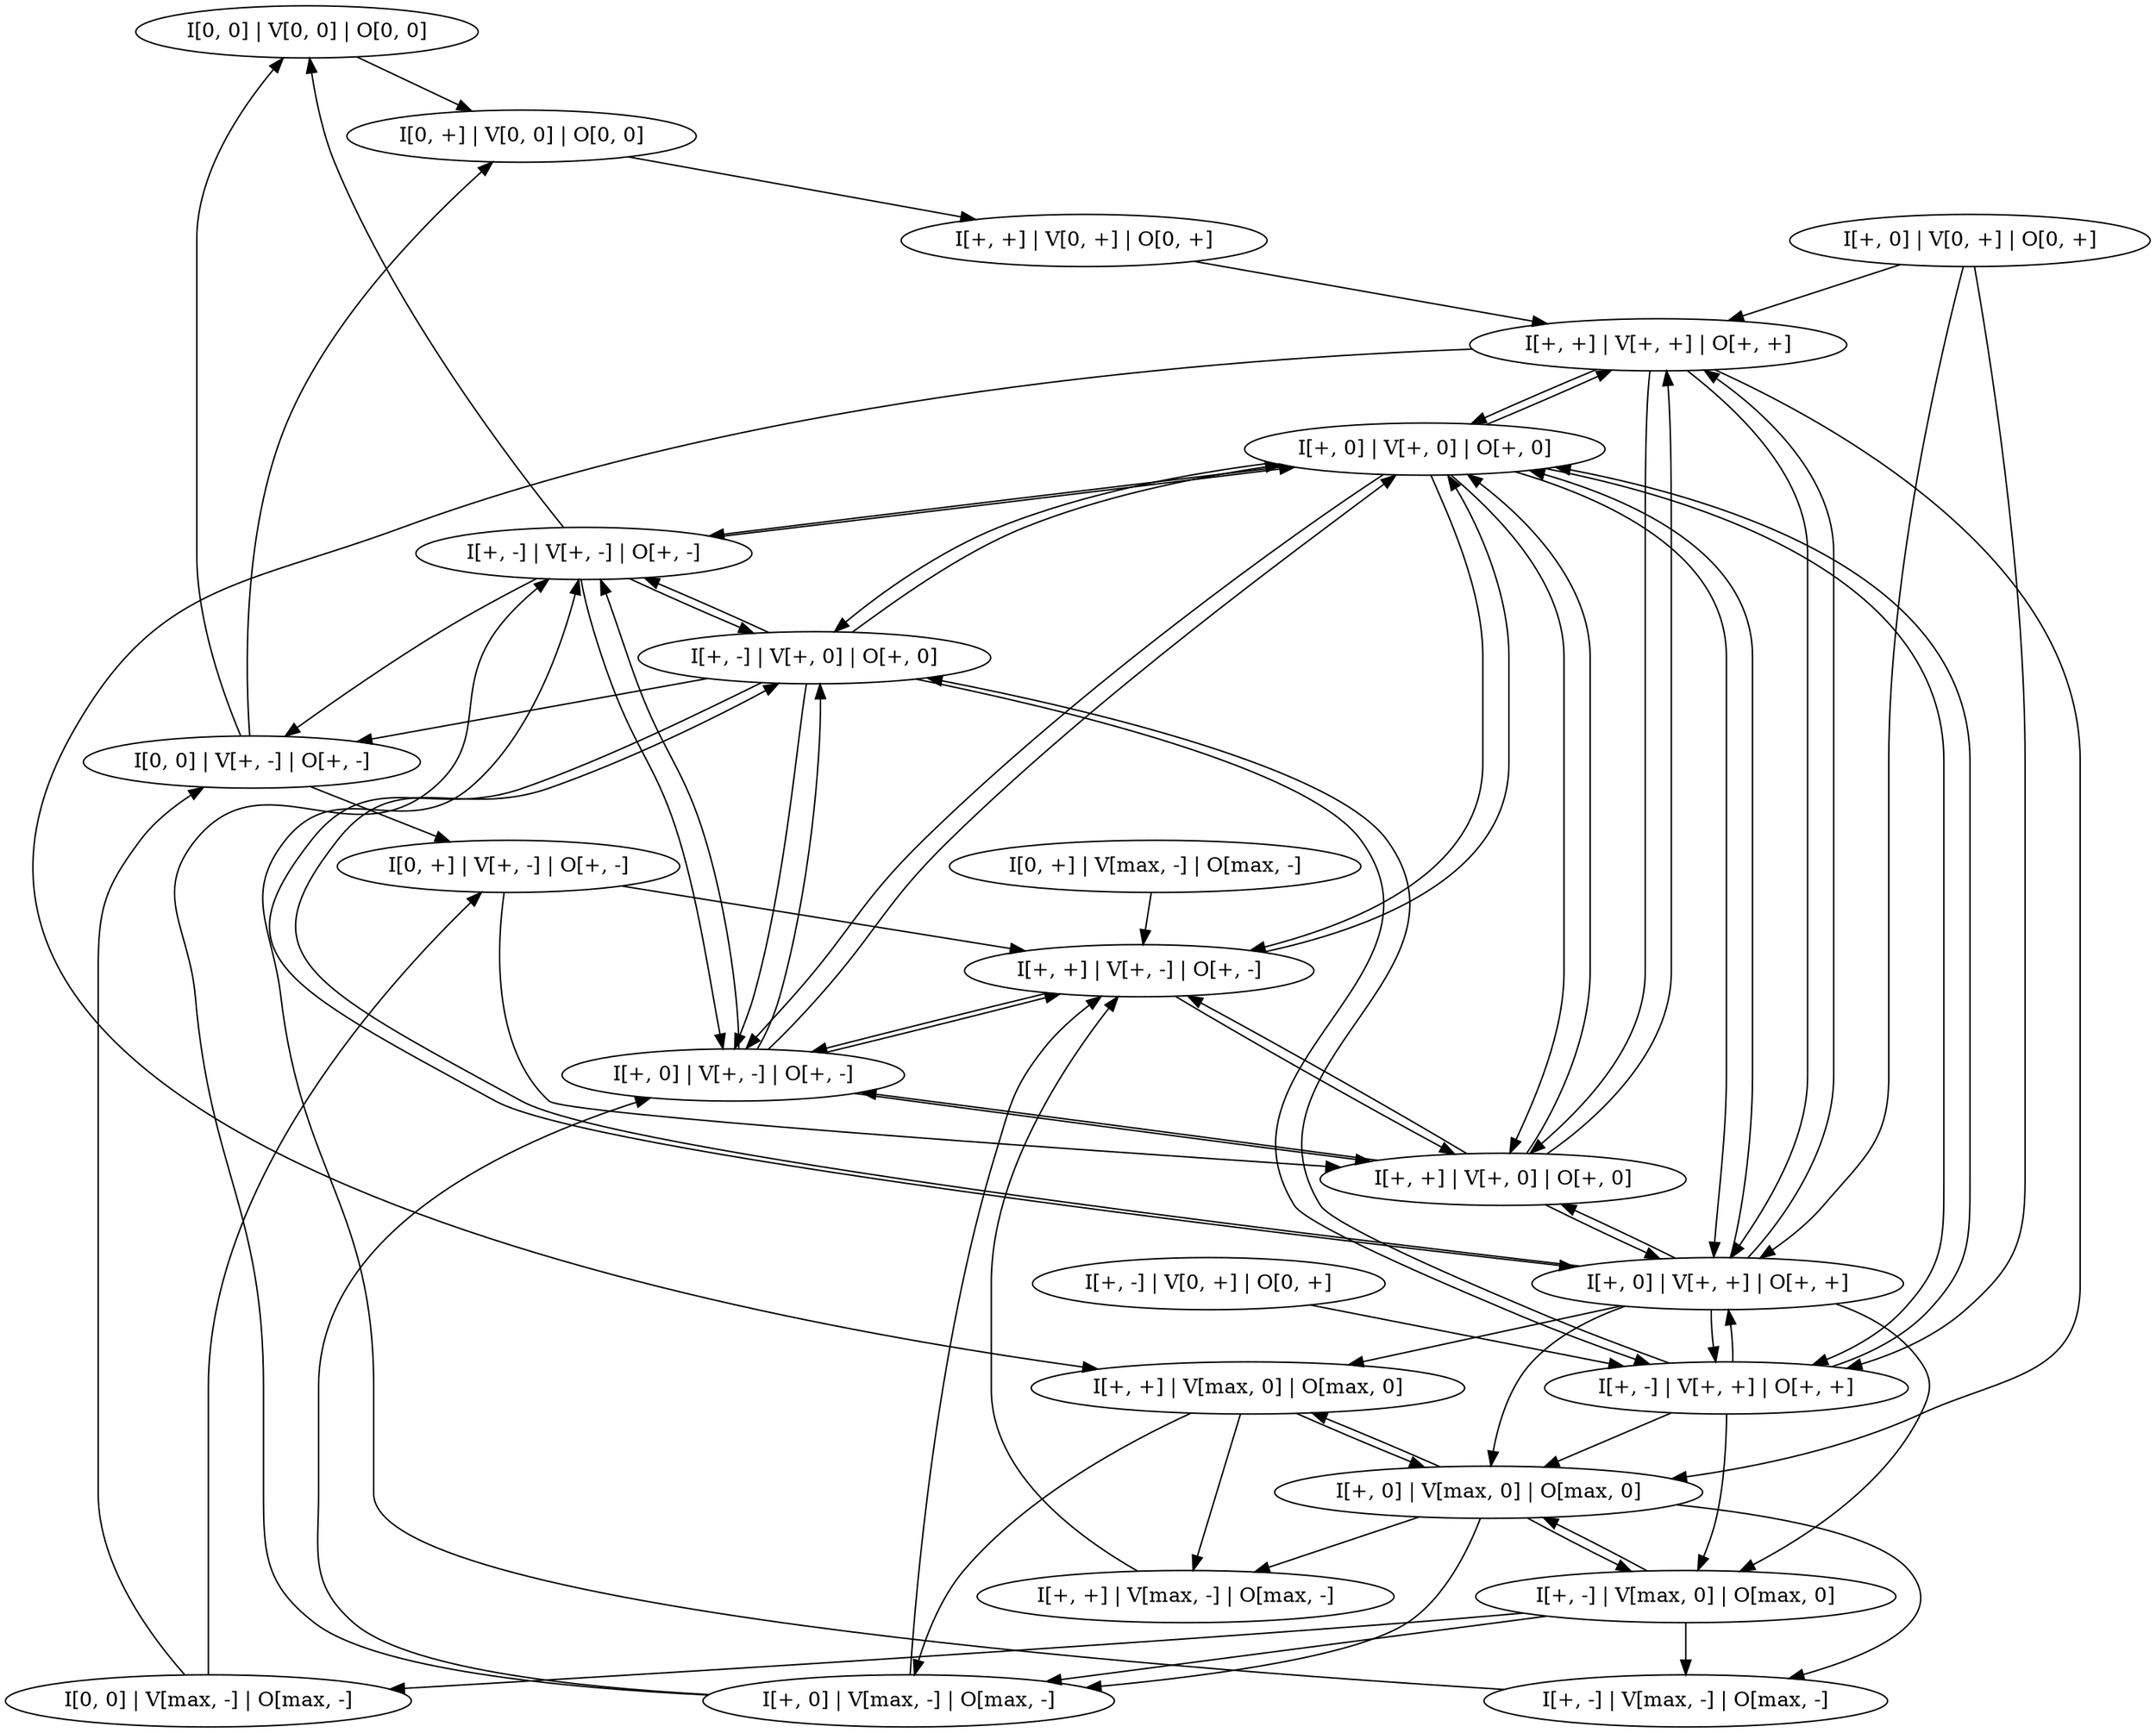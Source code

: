 // Transition Graph
digraph {
	0 [label="I[0, 0] | V[0, 0] | O[0, 0]"]
	1 [label="I[0, +] | V[0, 0] | O[0, 0]"]
	2 [label="I[0, 0] | V[+, -] | O[+, -]"]
	3 [label="I[0, +] | V[+, -] | O[+, -]"]
	4 [label="I[0, 0] | V[max, -] | O[max, -]"]
	5 [label="I[0, +] | V[max, -] | O[max, -]"]
	6 [label="I[+, -] | V[0, +] | O[0, +]"]
	7 [label="I[+, 0] | V[0, +] | O[0, +]"]
	8 [label="I[+, +] | V[0, +] | O[0, +]"]
	9 [label="I[+, -] | V[+, -] | O[+, -]"]
	10 [label="I[+, 0] | V[+, -] | O[+, -]"]
	11 [label="I[+, +] | V[+, -] | O[+, -]"]
	12 [label="I[+, -] | V[+, 0] | O[+, 0]"]
	13 [label="I[+, 0] | V[+, 0] | O[+, 0]"]
	14 [label="I[+, +] | V[+, 0] | O[+, 0]"]
	15 [label="I[+, -] | V[+, +] | O[+, +]"]
	16 [label="I[+, 0] | V[+, +] | O[+, +]"]
	17 [label="I[+, +] | V[+, +] | O[+, +]"]
	18 [label="I[+, -] | V[max, -] | O[max, -]"]
	19 [label="I[+, 0] | V[max, -] | O[max, -]"]
	20 [label="I[+, +] | V[max, -] | O[max, -]"]
	21 [label="I[+, -] | V[max, 0] | O[max, 0]"]
	22 [label="I[+, 0] | V[max, 0] | O[max, 0]"]
	23 [label="I[+, +] | V[max, 0] | O[max, 0]"]
		0 -> 1
		1 -> 8
		2 -> 0
		2 -> 1
		2 -> 3
		3 -> 11
		3 -> 14
		4 -> 2
		4 -> 3
		5 -> 11
		6 -> 15
		7 -> 15
		7 -> 16
		7 -> 17
		8 -> 17
		9 -> 0
		9 -> 2
		9 -> 10
		9 -> 12
		9 -> 13
		10 -> 9
		10 -> 11
		10 -> 12
		10 -> 13
		10 -> 14
		11 -> 10
		11 -> 13
		11 -> 14
		12 -> 2
		12 -> 9
		12 -> 10
		12 -> 13
		12 -> 15
		12 -> 16
		13 -> 9
		13 -> 10
		13 -> 11
		13 -> 12
		13 -> 14
		13 -> 15
		13 -> 16
		13 -> 17
		14 -> 10
		14 -> 11
		14 -> 13
		14 -> 16
		14 -> 17
		15 -> 12
		15 -> 13
		15 -> 16
		15 -> 21
		15 -> 22
		16 -> 12
		16 -> 13
		16 -> 14
		16 -> 15
		16 -> 17
		16 -> 21
		16 -> 22
		16 -> 23
		17 -> 13
		17 -> 14
		17 -> 16
		17 -> 22
		17 -> 23
		18 -> 9
		19 -> 9
		19 -> 10
		19 -> 11
		20 -> 11
		21 -> 4
		21 -> 18
		21 -> 19
		21 -> 22
		22 -> 18
		22 -> 19
		22 -> 20
		22 -> 21
		22 -> 23
		23 -> 19
		23 -> 20
		23 -> 22
}